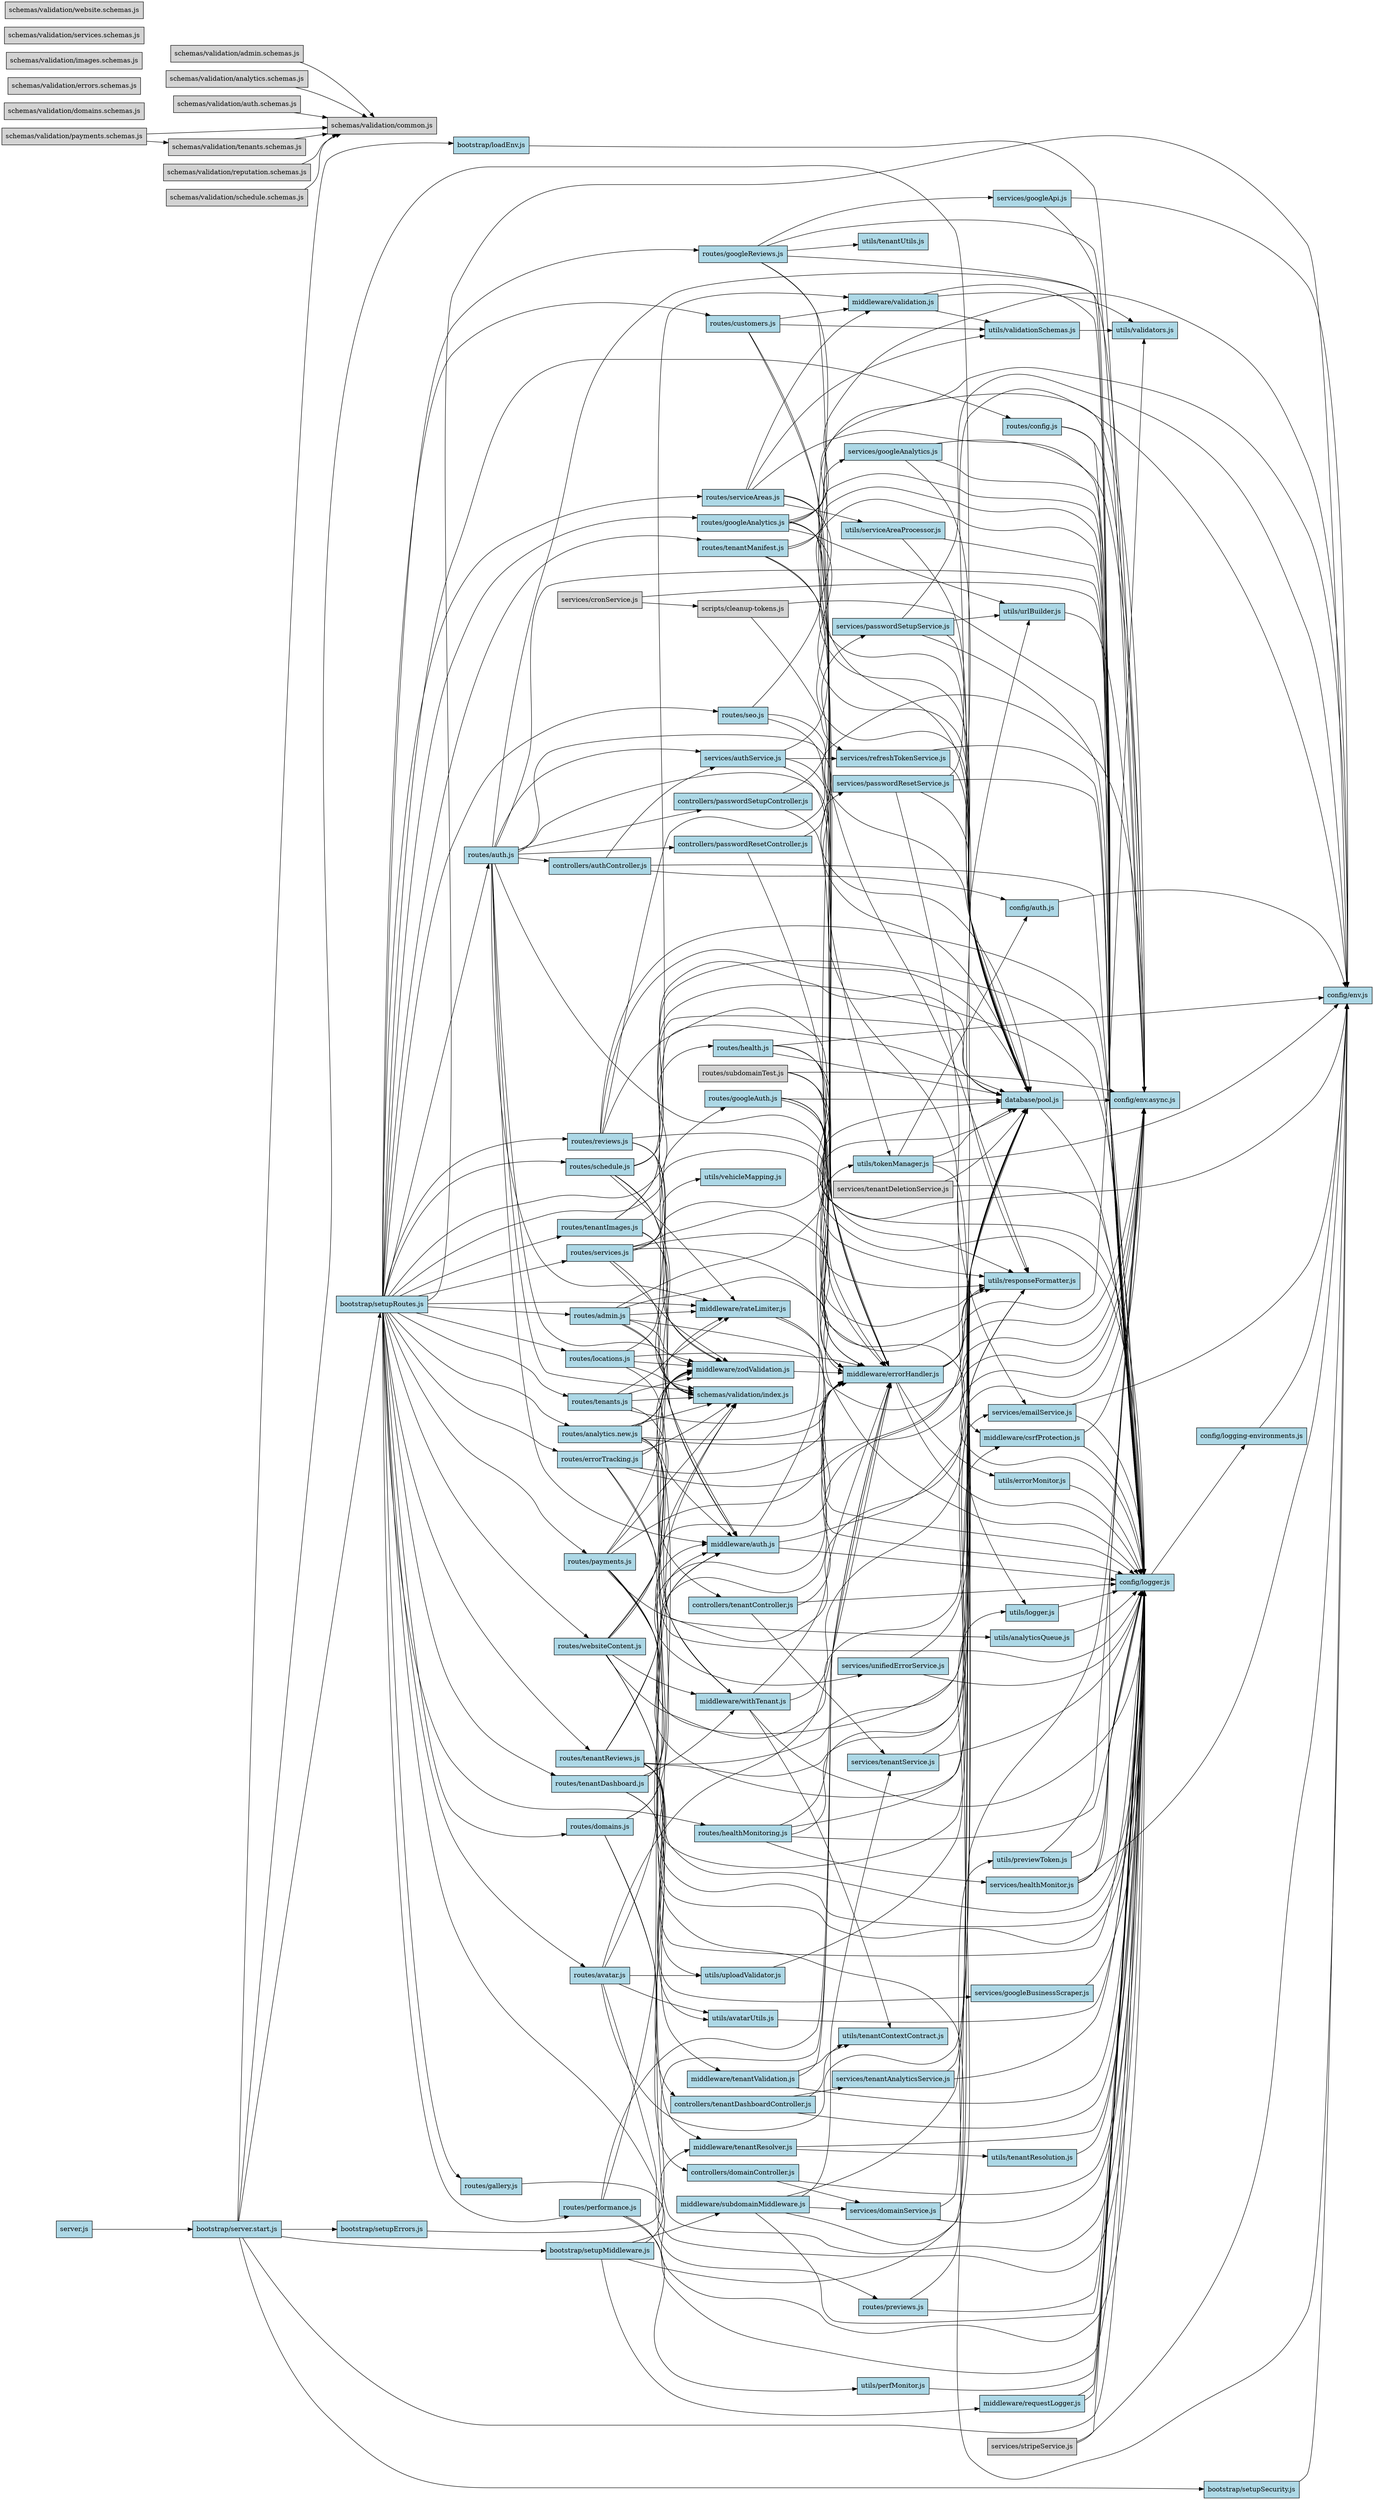 digraph BackendFlows {
  rankdir=LR;
  node [shape=box];

  bootstrap_loadEnv_js [label="bootstrap/loadEnv.js", fillcolor="lightblue", style="filled"];
  bootstrap_server_start_js [label="bootstrap/server.start.js", fillcolor="lightblue", style="filled"];
  bootstrap_setupErrors_js [label="bootstrap/setupErrors.js", fillcolor="lightblue", style="filled"];
  bootstrap_setupMiddleware_js [label="bootstrap/setupMiddleware.js", fillcolor="lightblue", style="filled"];
  bootstrap_setupRoutes_js [label="bootstrap/setupRoutes.js", fillcolor="lightblue", style="filled"];
  bootstrap_setupSecurity_js [label="bootstrap/setupSecurity.js", fillcolor="lightblue", style="filled"];
  config_auth_js [label="config/auth.js", fillcolor="lightblue", style="filled"];
  config_env_async_js [label="config/env.async.js", fillcolor="lightblue", style="filled"];
  config_env_js [label="config/env.js", fillcolor="lightblue", style="filled"];
  config_logger_js [label="config/logger.js", fillcolor="lightblue", style="filled"];
  config_logging_environments_js [label="config/logging-environments.js", fillcolor="lightblue", style="filled"];
  controllers_authController_js [label="controllers/authController.js", fillcolor="lightblue", style="filled"];
  controllers_domainController_js [label="controllers/domainController.js", fillcolor="lightblue", style="filled"];
  controllers_passwordResetController_js [label="controllers/passwordResetController.js", fillcolor="lightblue", style="filled"];
  controllers_passwordSetupController_js [label="controllers/passwordSetupController.js", fillcolor="lightblue", style="filled"];
  controllers_tenantController_js [label="controllers/tenantController.js", fillcolor="lightblue", style="filled"];
  controllers_tenantDashboardController_js [label="controllers/tenantDashboardController.js", fillcolor="lightblue", style="filled"];
  database_pool_js [label="database/pool.js", fillcolor="lightblue", style="filled"];
  middleware_auth_js [label="middleware/auth.js", fillcolor="lightblue", style="filled"];
  middleware_csrfProtection_js [label="middleware/csrfProtection.js", fillcolor="lightblue", style="filled"];
  middleware_errorHandler_js [label="middleware/errorHandler.js", fillcolor="lightblue", style="filled"];
  middleware_rateLimiter_js [label="middleware/rateLimiter.js", fillcolor="lightblue", style="filled"];
  middleware_requestLogger_js [label="middleware/requestLogger.js", fillcolor="lightblue", style="filled"];
  middleware_subdomainMiddleware_js [label="middleware/subdomainMiddleware.js", fillcolor="lightblue", style="filled"];
  middleware_tenantResolver_js [label="middleware/tenantResolver.js", fillcolor="lightblue", style="filled"];
  middleware_tenantValidation_js [label="middleware/tenantValidation.js", fillcolor="lightblue", style="filled"];
  middleware_validation_js [label="middleware/validation.js", fillcolor="lightblue", style="filled"];
  middleware_withTenant_js [label="middleware/withTenant.js", fillcolor="lightblue", style="filled"];
  middleware_zodValidation_js [label="middleware/zodValidation.js", fillcolor="lightblue", style="filled"];
  routes_admin_js [label="routes/admin.js", fillcolor="lightblue", style="filled"];
  routes_analytics_new_js [label="routes/analytics.new.js", fillcolor="lightblue", style="filled"];
  routes_auth_js [label="routes/auth.js", fillcolor="lightblue", style="filled"];
  routes_avatar_js [label="routes/avatar.js", fillcolor="lightblue", style="filled"];
  routes_config_js [label="routes/config.js", fillcolor="lightblue", style="filled"];
  routes_customers_js [label="routes/customers.js", fillcolor="lightblue", style="filled"];
  routes_domains_js [label="routes/domains.js", fillcolor="lightblue", style="filled"];
  routes_errorTracking_js [label="routes/errorTracking.js", fillcolor="lightblue", style="filled"];
  routes_gallery_js [label="routes/gallery.js", fillcolor="lightblue", style="filled"];
  routes_googleAnalytics_js [label="routes/googleAnalytics.js", fillcolor="lightblue", style="filled"];
  routes_googleAuth_js [label="routes/googleAuth.js", fillcolor="lightblue", style="filled"];
  routes_googleReviews_js [label="routes/googleReviews.js", fillcolor="lightblue", style="filled"];
  routes_health_js [label="routes/health.js", fillcolor="lightblue", style="filled"];
  routes_healthMonitoring_js [label="routes/healthMonitoring.js", fillcolor="lightblue", style="filled"];
  routes_locations_js [label="routes/locations.js", fillcolor="lightblue", style="filled"];
  routes_payments_js [label="routes/payments.js", fillcolor="lightblue", style="filled"];
  routes_performance_js [label="routes/performance.js", fillcolor="lightblue", style="filled"];
  routes_previews_js [label="routes/previews.js", fillcolor="lightblue", style="filled"];
  routes_reviews_js [label="routes/reviews.js", fillcolor="lightblue", style="filled"];
  routes_schedule_js [label="routes/schedule.js", fillcolor="lightblue", style="filled"];
  routes_seo_js [label="routes/seo.js", fillcolor="lightblue", style="filled"];
  routes_serviceAreas_js [label="routes/serviceAreas.js", fillcolor="lightblue", style="filled"];
  routes_services_js [label="routes/services.js", fillcolor="lightblue", style="filled"];
  routes_subdomainTest_js [label="routes/subdomainTest.js", fillcolor="lightgray", style="filled"];
  routes_tenantDashboard_js [label="routes/tenantDashboard.js", fillcolor="lightblue", style="filled"];
  routes_tenantImages_js [label="routes/tenantImages.js", fillcolor="lightblue", style="filled"];
  routes_tenantManifest_js [label="routes/tenantManifest.js", fillcolor="lightblue", style="filled"];
  routes_tenantReviews_js [label="routes/tenantReviews.js", fillcolor="lightblue", style="filled"];
  routes_tenants_js [label="routes/tenants.js", fillcolor="lightblue", style="filled"];
  routes_websiteContent_js [label="routes/websiteContent.js", fillcolor="lightblue", style="filled"];
  schemas_validation_admin_schemas_js [label="schemas/validation/admin.schemas.js", fillcolor="lightgray", style="filled"];
  schemas_validation_analytics_schemas_js [label="schemas/validation/analytics.schemas.js", fillcolor="lightgray", style="filled"];
  schemas_validation_auth_schemas_js [label="schemas/validation/auth.schemas.js", fillcolor="lightgray", style="filled"];
  schemas_validation_common_js [label="schemas/validation/common.js", fillcolor="lightgray", style="filled"];
  schemas_validation_domains_schemas_js [label="schemas/validation/domains.schemas.js", fillcolor="lightgray", style="filled"];
  schemas_validation_errors_schemas_js [label="schemas/validation/errors.schemas.js", fillcolor="lightgray", style="filled"];
  schemas_validation_images_schemas_js [label="schemas/validation/images.schemas.js", fillcolor="lightgray", style="filled"];
  schemas_validation_index_js [label="schemas/validation/index.js", fillcolor="lightblue", style="filled"];
  schemas_validation_payments_schemas_js [label="schemas/validation/payments.schemas.js", fillcolor="lightgray", style="filled"];
  schemas_validation_reputation_schemas_js [label="schemas/validation/reputation.schemas.js", fillcolor="lightgray", style="filled"];
  schemas_validation_schedule_schemas_js [label="schemas/validation/schedule.schemas.js", fillcolor="lightgray", style="filled"];
  schemas_validation_services_schemas_js [label="schemas/validation/services.schemas.js", fillcolor="lightgray", style="filled"];
  schemas_validation_tenants_schemas_js [label="schemas/validation/tenants.schemas.js", fillcolor="lightgray", style="filled"];
  schemas_validation_website_schemas_js [label="schemas/validation/website.schemas.js", fillcolor="lightgray", style="filled"];
  scripts_cleanup_tokens_js [label="scripts/cleanup-tokens.js", fillcolor="lightgray", style="filled"];
  server_js [label="server.js", fillcolor="lightblue", style="filled"];
  services_authService_js [label="services/authService.js", fillcolor="lightblue", style="filled"];
  services_cronService_js [label="services/cronService.js", fillcolor="lightgray", style="filled"];
  services_domainService_js [label="services/domainService.js", fillcolor="lightblue", style="filled"];
  services_emailService_js [label="services/emailService.js", fillcolor="lightblue", style="filled"];
  services_googleAnalytics_js [label="services/googleAnalytics.js", fillcolor="lightblue", style="filled"];
  services_googleApi_js [label="services/googleApi.js", fillcolor="lightblue", style="filled"];
  services_googleBusinessScraper_js [label="services/googleBusinessScraper.js", fillcolor="lightblue", style="filled"];
  services_healthMonitor_js [label="services/healthMonitor.js", fillcolor="lightblue", style="filled"];
  services_passwordResetService_js [label="services/passwordResetService.js", fillcolor="lightblue", style="filled"];
  services_passwordSetupService_js [label="services/passwordSetupService.js", fillcolor="lightblue", style="filled"];
  services_refreshTokenService_js [label="services/refreshTokenService.js", fillcolor="lightblue", style="filled"];
  services_stripeService_js [label="services/stripeService.js", fillcolor="lightgray", style="filled"];
  services_tenantAnalyticsService_js [label="services/tenantAnalyticsService.js", fillcolor="lightblue", style="filled"];
  services_tenantDeletionService_js [label="services/tenantDeletionService.js", fillcolor="lightgray", style="filled"];
  services_tenantService_js [label="services/tenantService.js", fillcolor="lightblue", style="filled"];
  services_unifiedErrorService_js [label="services/unifiedErrorService.js", fillcolor="lightblue", style="filled"];
  utils_analyticsQueue_js [label="utils/analyticsQueue.js", fillcolor="lightblue", style="filled"];
  utils_avatarUtils_js [label="utils/avatarUtils.js", fillcolor="lightblue", style="filled"];
  utils_errorMonitor_js [label="utils/errorMonitor.js", fillcolor="lightblue", style="filled"];
  utils_logger_js [label="utils/logger.js", fillcolor="lightblue", style="filled"];
  utils_perfMonitor_js [label="utils/perfMonitor.js", fillcolor="lightblue", style="filled"];
  utils_previewToken_js [label="utils/previewToken.js", fillcolor="lightblue", style="filled"];
  utils_responseFormatter_js [label="utils/responseFormatter.js", fillcolor="lightblue", style="filled"];
  utils_serviceAreaProcessor_js [label="utils/serviceAreaProcessor.js", fillcolor="lightblue", style="filled"];
  utils_tenantContextContract_js [label="utils/tenantContextContract.js", fillcolor="lightblue", style="filled"];
  utils_tenantResolution_js [label="utils/tenantResolution.js", fillcolor="lightblue", style="filled"];
  utils_tenantUtils_js [label="utils/tenantUtils.js", fillcolor="lightblue", style="filled"];
  utils_tokenManager_js [label="utils/tokenManager.js", fillcolor="lightblue", style="filled"];
  utils_uploadValidator_js [label="utils/uploadValidator.js", fillcolor="lightblue", style="filled"];
  utils_urlBuilder_js [label="utils/urlBuilder.js", fillcolor="lightblue", style="filled"];
  utils_validationSchemas_js [label="utils/validationSchemas.js", fillcolor="lightblue", style="filled"];
  utils_validators_js [label="utils/validators.js", fillcolor="lightblue", style="filled"];
  utils_vehicleMapping_js [label="utils/vehicleMapping.js", fillcolor="lightblue", style="filled"];

  bootstrap_loadEnv_js -> config_env_async_js;
  bootstrap_server_start_js -> bootstrap_loadEnv_js;
  bootstrap_server_start_js -> bootstrap_setupSecurity_js;
  bootstrap_server_start_js -> bootstrap_setupMiddleware_js;
  bootstrap_server_start_js -> bootstrap_setupRoutes_js;
  bootstrap_server_start_js -> bootstrap_setupErrors_js;
  bootstrap_server_start_js -> config_logger_js;
  bootstrap_server_start_js -> database_pool_js;
  bootstrap_setupErrors_js -> middleware_errorHandler_js;
  bootstrap_setupMiddleware_js -> middleware_requestLogger_js;
  bootstrap_setupMiddleware_js -> middleware_tenantResolver_js;
  bootstrap_setupMiddleware_js -> middleware_subdomainMiddleware_js;
  bootstrap_setupMiddleware_js -> middleware_csrfProtection_js;
  bootstrap_setupRoutes_js -> config_env_js;
  bootstrap_setupRoutes_js -> middleware_rateLimiter_js;
  bootstrap_setupRoutes_js -> routes_health_js;
  bootstrap_setupRoutes_js -> routes_auth_js;
  bootstrap_setupRoutes_js -> routes_tenants_js;
  bootstrap_setupRoutes_js -> routes_domains_js;
  bootstrap_setupRoutes_js -> routes_services_js;
  bootstrap_setupRoutes_js -> routes_reviews_js;
  bootstrap_setupRoutes_js -> routes_gallery_js;
  bootstrap_setupRoutes_js -> routes_serviceAreas_js;
  bootstrap_setupRoutes_js -> routes_locations_js;
  bootstrap_setupRoutes_js -> routes_customers_js;
  bootstrap_setupRoutes_js -> routes_schedule_js;
  bootstrap_setupRoutes_js -> routes_payments_js;
  bootstrap_setupRoutes_js -> routes_analytics_new_js;
  bootstrap_setupRoutes_js -> routes_googleAnalytics_js;
  bootstrap_setupRoutes_js -> routes_googleReviews_js;
  bootstrap_setupRoutes_js -> routes_googleAuth_js;
  bootstrap_setupRoutes_js -> routes_seo_js;
  bootstrap_setupRoutes_js -> routes_config_js;
  bootstrap_setupRoutes_js -> routes_websiteContent_js;
  bootstrap_setupRoutes_js -> routes_admin_js;
  bootstrap_setupRoutes_js -> routes_tenantDashboard_js;
  bootstrap_setupRoutes_js -> routes_tenantReviews_js;
  bootstrap_setupRoutes_js -> routes_tenantImages_js;
  bootstrap_setupRoutes_js -> routes_tenantManifest_js;
  bootstrap_setupRoutes_js -> routes_avatar_js;
  bootstrap_setupRoutes_js -> routes_previews_js;
  bootstrap_setupRoutes_js -> routes_errorTracking_js;
  bootstrap_setupRoutes_js -> routes_healthMonitoring_js;
  bootstrap_setupRoutes_js -> routes_performance_js;
  bootstrap_setupSecurity_js -> config_env_js;
  config_auth_js -> config_env_js;
  config_logger_js -> config_logging_environments_js;
  config_logging_environments_js -> config_env_js;
  controllers_authController_js -> services_authService_js;
  controllers_authController_js -> config_auth_js;
  controllers_authController_js -> config_logger_js;
  controllers_domainController_js -> services_domainService_js;
  controllers_domainController_js -> config_logger_js;
  controllers_passwordResetController_js -> services_passwordResetService_js;
  controllers_passwordResetController_js -> middleware_errorHandler_js;
  controllers_passwordSetupController_js -> services_passwordSetupService_js;
  controllers_passwordSetupController_js -> middleware_errorHandler_js;
  controllers_tenantController_js -> services_tenantService_js;
  controllers_tenantController_js -> config_logger_js;
  controllers_tenantController_js -> utils_urlBuilder_js;
  controllers_tenantDashboardController_js -> services_tenantAnalyticsService_js;
  controllers_tenantDashboardController_js -> utils_tenantContextContract_js;
  controllers_tenantDashboardController_js -> config_logger_js;
  database_pool_js -> config_logger_js;
  database_pool_js -> config_env_async_js;
  middleware_auth_js -> utils_tokenManager_js;
  middleware_auth_js -> config_logger_js;
  middleware_auth_js -> config_env_async_js;
  middleware_csrfProtection_js -> config_logger_js;
  middleware_csrfProtection_js -> config_env_async_js;
  middleware_errorHandler_js -> config_logger_js;
  middleware_errorHandler_js -> utils_validators_js;
  middleware_errorHandler_js -> utils_errorMonitor_js;
  middleware_errorHandler_js -> utils_responseFormatter_js;
  middleware_errorHandler_js -> config_env_async_js;
  middleware_rateLimiter_js -> config_logger_js;
  middleware_rateLimiter_js -> config_env_async_js;
  middleware_requestLogger_js -> config_logger_js;
  middleware_requestLogger_js -> config_logger_js;
  middleware_subdomainMiddleware_js -> services_tenantService_js;
  middleware_subdomainMiddleware_js -> services_domainService_js;
  middleware_subdomainMiddleware_js -> database_pool_js;
  middleware_subdomainMiddleware_js -> config_logger_js;
  middleware_subdomainMiddleware_js -> config_env_async_js;
  middleware_tenantResolver_js -> config_logger_js;
  middleware_tenantResolver_js -> utils_tenantResolution_js;
  middleware_tenantValidation_js -> utils_tenantContextContract_js;
  middleware_tenantValidation_js -> middleware_errorHandler_js;
  middleware_tenantValidation_js -> config_logger_js;
  middleware_validation_js -> utils_validators_js;
  middleware_validation_js -> config_logger_js;
  middleware_validation_js -> utils_validationSchemas_js;
  middleware_withTenant_js -> database_pool_js;
  middleware_withTenant_js -> middleware_errorHandler_js;
  middleware_withTenant_js -> config_logger_js;
  middleware_withTenant_js -> utils_tenantContextContract_js;
  middleware_zodValidation_js -> middleware_errorHandler_js;
  routes_admin_js -> database_pool_js;
  routes_admin_js -> middleware_auth_js;
  routes_admin_js -> middleware_zodValidation_js;
  routes_admin_js -> schemas_validation_index_js;
  routes_admin_js -> middleware_errorHandler_js;
  routes_admin_js -> config_logger_js;
  routes_admin_js -> middleware_rateLimiter_js;
  routes_analytics_new_js -> middleware_errorHandler_js;
  routes_analytics_new_js -> middleware_auth_js;
  routes_analytics_new_js -> config_logger_js;
  routes_analytics_new_js -> middleware_zodValidation_js;
  routes_analytics_new_js -> schemas_validation_index_js;
  routes_analytics_new_js -> middleware_rateLimiter_js;
  routes_analytics_new_js -> middleware_tenantResolver_js;
  routes_analytics_new_js -> utils_analyticsQueue_js;
  routes_analytics_new_js -> config_env_async_js;
  routes_auth_js -> middleware_auth_js;
  routes_auth_js -> middleware_zodValidation_js;
  routes_auth_js -> schemas_validation_index_js;
  routes_auth_js -> middleware_errorHandler_js;
  routes_auth_js -> middleware_rateLimiter_js;
  routes_auth_js -> middleware_csrfProtection_js;
  routes_auth_js -> controllers_authController_js;
  routes_auth_js -> controllers_passwordResetController_js;
  routes_auth_js -> controllers_passwordSetupController_js;
  routes_auth_js -> database_pool_js;
  routes_auth_js -> services_authService_js;
  routes_auth_js -> config_logger_js;
  routes_auth_js -> config_env_async_js;
  routes_avatar_js -> middleware_auth_js;
  routes_avatar_js -> utils_avatarUtils_js;
  routes_avatar_js -> middleware_errorHandler_js;
  routes_avatar_js -> utils_uploadValidator_js;
  routes_avatar_js -> config_logger_js;
  routes_avatar_js -> database_pool_js;
  routes_config_js -> config_logger_js;
  routes_config_js -> config_env_async_js;
  routes_customers_js -> database_pool_js;
  routes_customers_js -> middleware_validation_js;
  routes_customers_js -> utils_validationSchemas_js;
  routes_customers_js -> middleware_errorHandler_js;
  routes_domains_js -> controllers_domainController_js;
  routes_domains_js -> config_logger_js;
  routes_domains_js -> middleware_zodValidation_js;
  routes_domains_js -> schemas_validation_index_js;
  routes_errorTracking_js -> services_unifiedErrorService_js;
  routes_errorTracking_js -> middleware_errorHandler_js;
  routes_errorTracking_js -> config_logger_js;
  routes_errorTracking_js -> database_pool_js;
  routes_errorTracking_js -> middleware_zodValidation_js;
  routes_errorTracking_js -> schemas_validation_index_js;
  routes_gallery_js -> config_logger_js;
  routes_googleAnalytics_js -> middleware_errorHandler_js;
  routes_googleAnalytics_js -> config_logger_js;
  routes_googleAnalytics_js -> database_pool_js;
  routes_googleAnalytics_js -> config_env_js;
  routes_googleAnalytics_js -> services_googleAnalytics_js;
  routes_googleAnalytics_js -> utils_responseFormatter_js;
  routes_googleAnalytics_js -> utils_urlBuilder_js;
  routes_googleAuth_js -> database_pool_js;
  routes_googleAuth_js -> config_env_js;
  routes_googleAuth_js -> middleware_errorHandler_js;
  routes_googleAuth_js -> config_logger_js;
  routes_googleAuth_js -> utils_responseFormatter_js;
  routes_googleReviews_js -> services_googleApi_js;
  routes_googleReviews_js -> utils_tenantUtils_js;
  routes_googleReviews_js -> config_logger_js;
  routes_googleReviews_js -> middleware_errorHandler_js;
  routes_googleReviews_js -> utils_responseFormatter_js;
  routes_googleReviews_js -> config_env_async_js;
  routes_health_js -> middleware_errorHandler_js;
  routes_health_js -> database_pool_js;
  routes_health_js -> config_logger_js;
  routes_health_js -> utils_responseFormatter_js;
  routes_health_js -> config_env_js;
  routes_healthMonitoring_js -> database_pool_js;
  routes_healthMonitoring_js -> middleware_errorHandler_js;
  routes_healthMonitoring_js -> config_logger_js;
  routes_healthMonitoring_js -> services_healthMonitor_js;
  routes_healthMonitoring_js -> utils_responseFormatter_js;
  routes_locations_js -> database_pool_js;
  routes_locations_js -> middleware_withTenant_js;
  routes_locations_js -> middleware_zodValidation_js;
  routes_locations_js -> schemas_validation_index_js;
  routes_locations_js -> middleware_errorHandler_js;
  routes_payments_js -> database_pool_js;
  routes_payments_js -> services_emailService_js;
  routes_payments_js -> config_logger_js;
  routes_payments_js -> utils_responseFormatter_js;
  routes_payments_js -> middleware_zodValidation_js;
  routes_payments_js -> schemas_validation_index_js;
  routes_payments_js -> middleware_errorHandler_js;
  routes_performance_js -> middleware_auth_js;
  routes_performance_js -> middleware_errorHandler_js;
  routes_performance_js -> utils_perfMonitor_js;
  routes_performance_js -> config_logger_js;
  routes_previews_js -> utils_previewToken_js;
  routes_previews_js -> config_logger_js;
  routes_reviews_js -> database_pool_js;
  routes_reviews_js -> middleware_auth_js;
  routes_reviews_js -> config_logger_js;
  routes_reviews_js -> middleware_errorHandler_js;
  routes_reviews_js -> utils_responseFormatter_js;
  routes_reviews_js -> middleware_zodValidation_js;
  routes_reviews_js -> schemas_validation_index_js;
  routes_reviews_js -> config_env_async_js;
  routes_schedule_js -> database_pool_js;
  routes_schedule_js -> config_logger_js;
  routes_schedule_js -> middleware_auth_js;
  routes_schedule_js -> middleware_withTenant_js;
  routes_schedule_js -> middleware_validation_js;
  routes_schedule_js -> middleware_rateLimiter_js;
  routes_seo_js -> config_logger_js;
  routes_seo_js -> middleware_errorHandler_js;
  routes_seo_js -> database_pool_js;
  routes_serviceAreas_js -> config_logger_js;
  routes_serviceAreas_js -> middleware_errorHandler_js;
  routes_serviceAreas_js -> utils_serviceAreaProcessor_js;
  routes_serviceAreas_js -> database_pool_js;
  routes_serviceAreas_js -> utils_validationSchemas_js;
  routes_serviceAreas_js -> middleware_validation_js;
  routes_services_js -> database_pool_js;
  routes_services_js -> config_logger_js;
  routes_services_js -> middleware_errorHandler_js;
  routes_services_js -> utils_vehicleMapping_js;
  routes_services_js -> utils_responseFormatter_js;
  routes_services_js -> middleware_zodValidation_js;
  routes_services_js -> schemas_validation_index_js;
  routes_subdomainTest_js -> config_logger_js;
  routes_subdomainTest_js -> middleware_errorHandler_js;
  routes_subdomainTest_js -> utils_responseFormatter_js;
  routes_subdomainTest_js -> config_env_async_js;
  routes_tenantDashboard_js -> middleware_auth_js;
  routes_tenantDashboard_js -> middleware_withTenant_js;
  routes_tenantDashboard_js -> middleware_tenantValidation_js;
  routes_tenantDashboard_js -> controllers_tenantDashboardController_js;
  routes_tenantDashboard_js -> middleware_errorHandler_js;
  routes_tenantImages_js -> middleware_errorHandler_js;
  routes_tenantImages_js -> database_pool_js;
  routes_tenantImages_js -> config_logger_js;
  routes_tenantImages_js -> middleware_zodValidation_js;
  routes_tenantImages_js -> schemas_validation_index_js;
  routes_tenantManifest_js -> config_logger_js;
  routes_tenantManifest_js -> database_pool_js;
  routes_tenantManifest_js -> middleware_errorHandler_js;
  routes_tenantManifest_js -> config_env_async_js;
  routes_tenantReviews_js -> services_googleBusinessScraper_js;
  routes_tenantReviews_js -> config_logger_js;
  routes_tenantReviews_js -> middleware_auth_js;
  routes_tenantReviews_js -> utils_avatarUtils_js;
  routes_tenantReviews_js -> database_pool_js;
  routes_tenantReviews_js -> middleware_errorHandler_js;
  routes_tenantReviews_js -> utils_uploadValidator_js;
  routes_tenantReviews_js -> utils_responseFormatter_js;
  routes_tenantReviews_js -> config_env_async_js;
  routes_tenants_js -> middleware_errorHandler_js;
  routes_tenants_js -> middleware_zodValidation_js;
  routes_tenants_js -> schemas_validation_index_js;
  routes_tenants_js -> middleware_rateLimiter_js;
  routes_tenants_js -> controllers_tenantController_js;
  routes_websiteContent_js -> database_pool_js;
  routes_websiteContent_js -> middleware_withTenant_js;
  routes_websiteContent_js -> config_env_js;
  routes_websiteContent_js -> middleware_errorHandler_js;
  routes_websiteContent_js -> config_logger_js;
  routes_websiteContent_js -> middleware_zodValidation_js;
  routes_websiteContent_js -> schemas_validation_index_js;
  schemas_validation_admin_schemas_js -> schemas_validation_common_js;
  schemas_validation_analytics_schemas_js -> schemas_validation_common_js;
  schemas_validation_auth_schemas_js -> schemas_validation_common_js;
  schemas_validation_payments_schemas_js -> schemas_validation_common_js;
  schemas_validation_payments_schemas_js -> schemas_validation_tenants_schemas_js;
  schemas_validation_reputation_schemas_js -> schemas_validation_common_js;
  schemas_validation_schedule_schemas_js -> schemas_validation_common_js;
  schemas_validation_tenants_schemas_js -> schemas_validation_common_js;
  scripts_cleanup_tokens_js -> services_refreshTokenService_js;
  scripts_cleanup_tokens_js -> config_logger_js;
  server_js -> bootstrap_server_start_js;
  services_authService_js -> database_pool_js;
  services_authService_js -> utils_tokenManager_js;
  services_authService_js -> services_refreshTokenService_js;
  services_authService_js -> config_env_js;
  services_cronService_js -> scripts_cleanup_tokens_js;
  services_cronService_js -> config_logger_js;
  services_domainService_js -> database_pool_js;
  services_domainService_js -> config_logger_js;
  services_emailService_js -> config_env_js;
  services_emailService_js -> config_logger_js;
  services_googleAnalytics_js -> database_pool_js;
  services_googleAnalytics_js -> config_logger_js;
  services_googleAnalytics_js -> config_env_async_js;
  services_googleApi_js -> config_env_js;
  services_googleApi_js -> config_logger_js;
  services_googleBusinessScraper_js -> config_logger_js;
  services_healthMonitor_js -> config_logger_js;
  services_healthMonitor_js -> config_env_js;
  services_healthMonitor_js -> config_env_async_js;
  services_passwordResetService_js -> database_pool_js;
  services_passwordResetService_js -> config_env_js;
  services_passwordResetService_js -> services_emailService_js;
  services_passwordResetService_js -> config_logger_js;
  services_passwordSetupService_js -> database_pool_js;
  services_passwordSetupService_js -> config_env_js;
  services_passwordSetupService_js -> config_logger_js;
  services_passwordSetupService_js -> utils_urlBuilder_js;
  services_refreshTokenService_js -> database_pool_js;
  services_refreshTokenService_js -> config_logger_js;
  services_stripeService_js -> config_logger_js;
  services_stripeService_js -> config_env_js;
  services_tenantAnalyticsService_js -> database_pool_js;
  services_tenantAnalyticsService_js -> config_logger_js;
  services_tenantDeletionService_js -> database_pool_js;
  services_tenantDeletionService_js -> config_logger_js;
  services_tenantService_js -> database_pool_js;
  services_tenantService_js -> config_logger_js;
  services_unifiedErrorService_js -> config_logger_js;
  services_unifiedErrorService_js -> database_pool_js;
  utils_analyticsQueue_js -> config_logger_js;
  utils_avatarUtils_js -> config_logger_js;
  utils_errorMonitor_js -> config_logger_js;
  utils_logger_js -> config_logger_js;
  utils_perfMonitor_js -> config_logger_js;
  utils_previewToken_js -> config_logger_js;
  utils_previewToken_js -> config_env_async_js;
  utils_serviceAreaProcessor_js -> database_pool_js;
  utils_serviceAreaProcessor_js -> config_logger_js;
  utils_tenantResolution_js -> config_logger_js;
  utils_tokenManager_js -> utils_logger_js;
  utils_tokenManager_js -> config_env_js;
  utils_tokenManager_js -> database_pool_js;
  utils_tokenManager_js -> config_auth_js;
  utils_uploadValidator_js -> utils_logger_js;
  utils_urlBuilder_js -> config_env_async_js;
  utils_validationSchemas_js -> utils_validators_js;
}